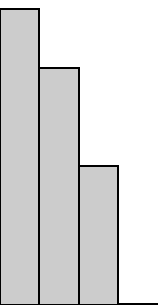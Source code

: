beginfig(1)
  vardef minf(suffix f)(expr a,b) =
    save m,i; numeric m,i;
    m:=f(a);
    for i=a step (b-a)/100 until b:
      if m>f(i): m:=f(i); fi;
    endfor;
    m
  enddef;

  vardef trace_rectangles_min (suffix f)(expr a,b,inc) =
    save i; numeric i;
    for i=a step inc until b-inc:
      path p; numeric m;
      m:=minf(f,i,i+inc);
      p = (i,0)--(i+inc,0)--(i+inc,m)--(i,m)--cycle;
      p := p scaled 1cm;
      fill p withcolor .8*white;
      draw p;
    endfor;
  enddef;

  vardef f(expr x) = 4 - x**2 enddef;

  trace_rectangles_min(f,-2,2,.5);
  draw trace(f, -2,2,.1);
  axes;
endfig;